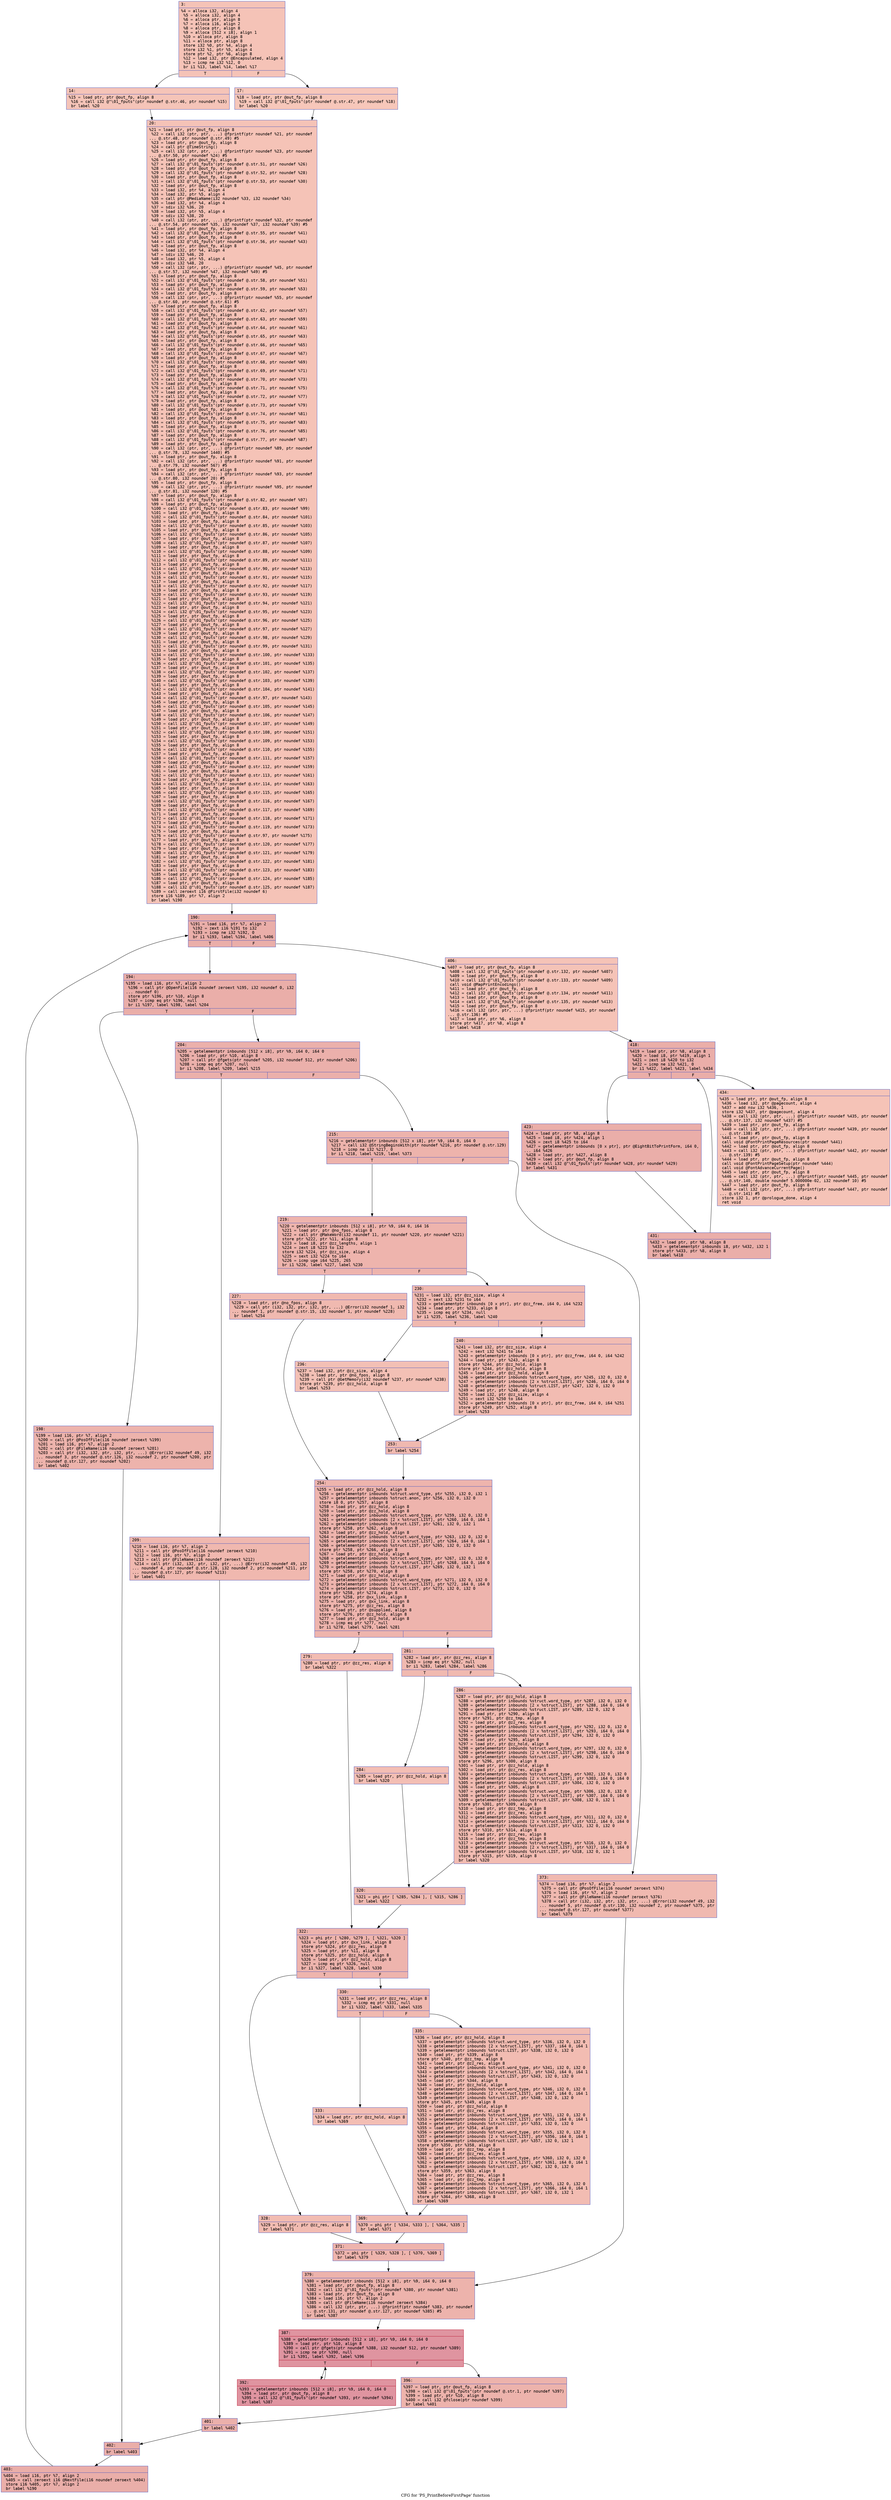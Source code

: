 digraph "CFG for 'PS_PrintBeforeFirstPage' function" {
	label="CFG for 'PS_PrintBeforeFirstPage' function";

	Node0x600002196800 [shape=record,color="#3d50c3ff", style=filled, fillcolor="#e8765c70" fontname="Courier",label="{3:\l|  %4 = alloca i32, align 4\l  %5 = alloca i32, align 4\l  %6 = alloca ptr, align 8\l  %7 = alloca i16, align 2\l  %8 = alloca ptr, align 8\l  %9 = alloca [512 x i8], align 1\l  %10 = alloca ptr, align 8\l  %11 = alloca ptr, align 8\l  store i32 %0, ptr %4, align 4\l  store i32 %1, ptr %5, align 4\l  store ptr %2, ptr %6, align 8\l  %12 = load i32, ptr @Encapsulated, align 4\l  %13 = icmp ne i32 %12, 0\l  br i1 %13, label %14, label %17\l|{<s0>T|<s1>F}}"];
	Node0x600002196800:s0 -> Node0x600002196850[tooltip="3 -> 14\nProbability 62.50%" ];
	Node0x600002196800:s1 -> Node0x6000021968a0[tooltip="3 -> 17\nProbability 37.50%" ];
	Node0x600002196850 [shape=record,color="#3d50c3ff", style=filled, fillcolor="#e97a5f70" fontname="Courier",label="{14:\l|  %15 = load ptr, ptr @out_fp, align 8\l  %16 = call i32 @\"\\01_fputs\"(ptr noundef @.str.46, ptr noundef %15)\l  br label %20\l}"];
	Node0x600002196850 -> Node0x6000021968f0[tooltip="14 -> 20\nProbability 100.00%" ];
	Node0x6000021968a0 [shape=record,color="#3d50c3ff", style=filled, fillcolor="#ec7f6370" fontname="Courier",label="{17:\l|  %18 = load ptr, ptr @out_fp, align 8\l  %19 = call i32 @\"\\01_fputs\"(ptr noundef @.str.47, ptr noundef %18)\l  br label %20\l}"];
	Node0x6000021968a0 -> Node0x6000021968f0[tooltip="17 -> 20\nProbability 100.00%" ];
	Node0x6000021968f0 [shape=record,color="#3d50c3ff", style=filled, fillcolor="#e8765c70" fontname="Courier",label="{20:\l|  %21 = load ptr, ptr @out_fp, align 8\l  %22 = call i32 (ptr, ptr, ...) @fprintf(ptr noundef %21, ptr noundef\l... @.str.48, ptr noundef @.str.49) #5\l  %23 = load ptr, ptr @out_fp, align 8\l  %24 = call ptr @TimeString()\l  %25 = call i32 (ptr, ptr, ...) @fprintf(ptr noundef %23, ptr noundef\l... @.str.50, ptr noundef %24) #5\l  %26 = load ptr, ptr @out_fp, align 8\l  %27 = call i32 @\"\\01_fputs\"(ptr noundef @.str.51, ptr noundef %26)\l  %28 = load ptr, ptr @out_fp, align 8\l  %29 = call i32 @\"\\01_fputs\"(ptr noundef @.str.52, ptr noundef %28)\l  %30 = load ptr, ptr @out_fp, align 8\l  %31 = call i32 @\"\\01_fputs\"(ptr noundef @.str.53, ptr noundef %30)\l  %32 = load ptr, ptr @out_fp, align 8\l  %33 = load i32, ptr %4, align 4\l  %34 = load i32, ptr %5, align 4\l  %35 = call ptr @MediaName(i32 noundef %33, i32 noundef %34)\l  %36 = load i32, ptr %4, align 4\l  %37 = sdiv i32 %36, 20\l  %38 = load i32, ptr %5, align 4\l  %39 = sdiv i32 %38, 20\l  %40 = call i32 (ptr, ptr, ...) @fprintf(ptr noundef %32, ptr noundef\l... @.str.54, ptr noundef %35, i32 noundef %37, i32 noundef %39) #5\l  %41 = load ptr, ptr @out_fp, align 8\l  %42 = call i32 @\"\\01_fputs\"(ptr noundef @.str.55, ptr noundef %41)\l  %43 = load ptr, ptr @out_fp, align 8\l  %44 = call i32 @\"\\01_fputs\"(ptr noundef @.str.56, ptr noundef %43)\l  %45 = load ptr, ptr @out_fp, align 8\l  %46 = load i32, ptr %4, align 4\l  %47 = sdiv i32 %46, 20\l  %48 = load i32, ptr %5, align 4\l  %49 = sdiv i32 %48, 20\l  %50 = call i32 (ptr, ptr, ...) @fprintf(ptr noundef %45, ptr noundef\l... @.str.57, i32 noundef %47, i32 noundef %49) #5\l  %51 = load ptr, ptr @out_fp, align 8\l  %52 = call i32 @\"\\01_fputs\"(ptr noundef @.str.58, ptr noundef %51)\l  %53 = load ptr, ptr @out_fp, align 8\l  %54 = call i32 @\"\\01_fputs\"(ptr noundef @.str.59, ptr noundef %53)\l  %55 = load ptr, ptr @out_fp, align 8\l  %56 = call i32 (ptr, ptr, ...) @fprintf(ptr noundef %55, ptr noundef\l... @.str.60, ptr noundef @.str.61) #5\l  %57 = load ptr, ptr @out_fp, align 8\l  %58 = call i32 @\"\\01_fputs\"(ptr noundef @.str.62, ptr noundef %57)\l  %59 = load ptr, ptr @out_fp, align 8\l  %60 = call i32 @\"\\01_fputs\"(ptr noundef @.str.63, ptr noundef %59)\l  %61 = load ptr, ptr @out_fp, align 8\l  %62 = call i32 @\"\\01_fputs\"(ptr noundef @.str.64, ptr noundef %61)\l  %63 = load ptr, ptr @out_fp, align 8\l  %64 = call i32 @\"\\01_fputs\"(ptr noundef @.str.65, ptr noundef %63)\l  %65 = load ptr, ptr @out_fp, align 8\l  %66 = call i32 @\"\\01_fputs\"(ptr noundef @.str.66, ptr noundef %65)\l  %67 = load ptr, ptr @out_fp, align 8\l  %68 = call i32 @\"\\01_fputs\"(ptr noundef @.str.67, ptr noundef %67)\l  %69 = load ptr, ptr @out_fp, align 8\l  %70 = call i32 @\"\\01_fputs\"(ptr noundef @.str.68, ptr noundef %69)\l  %71 = load ptr, ptr @out_fp, align 8\l  %72 = call i32 @\"\\01_fputs\"(ptr noundef @.str.69, ptr noundef %71)\l  %73 = load ptr, ptr @out_fp, align 8\l  %74 = call i32 @\"\\01_fputs\"(ptr noundef @.str.70, ptr noundef %73)\l  %75 = load ptr, ptr @out_fp, align 8\l  %76 = call i32 @\"\\01_fputs\"(ptr noundef @.str.71, ptr noundef %75)\l  %77 = load ptr, ptr @out_fp, align 8\l  %78 = call i32 @\"\\01_fputs\"(ptr noundef @.str.72, ptr noundef %77)\l  %79 = load ptr, ptr @out_fp, align 8\l  %80 = call i32 @\"\\01_fputs\"(ptr noundef @.str.73, ptr noundef %79)\l  %81 = load ptr, ptr @out_fp, align 8\l  %82 = call i32 @\"\\01_fputs\"(ptr noundef @.str.74, ptr noundef %81)\l  %83 = load ptr, ptr @out_fp, align 8\l  %84 = call i32 @\"\\01_fputs\"(ptr noundef @.str.75, ptr noundef %83)\l  %85 = load ptr, ptr @out_fp, align 8\l  %86 = call i32 @\"\\01_fputs\"(ptr noundef @.str.76, ptr noundef %85)\l  %87 = load ptr, ptr @out_fp, align 8\l  %88 = call i32 @\"\\01_fputs\"(ptr noundef @.str.77, ptr noundef %87)\l  %89 = load ptr, ptr @out_fp, align 8\l  %90 = call i32 (ptr, ptr, ...) @fprintf(ptr noundef %89, ptr noundef\l... @.str.78, i32 noundef 1440) #5\l  %91 = load ptr, ptr @out_fp, align 8\l  %92 = call i32 (ptr, ptr, ...) @fprintf(ptr noundef %91, ptr noundef\l... @.str.79, i32 noundef 567) #5\l  %93 = load ptr, ptr @out_fp, align 8\l  %94 = call i32 (ptr, ptr, ...) @fprintf(ptr noundef %93, ptr noundef\l... @.str.80, i32 noundef 20) #5\l  %95 = load ptr, ptr @out_fp, align 8\l  %96 = call i32 (ptr, ptr, ...) @fprintf(ptr noundef %95, ptr noundef\l... @.str.81, i32 noundef 120) #5\l  %97 = load ptr, ptr @out_fp, align 8\l  %98 = call i32 @\"\\01_fputs\"(ptr noundef @.str.82, ptr noundef %97)\l  %99 = load ptr, ptr @out_fp, align 8\l  %100 = call i32 @\"\\01_fputs\"(ptr noundef @.str.83, ptr noundef %99)\l  %101 = load ptr, ptr @out_fp, align 8\l  %102 = call i32 @\"\\01_fputs\"(ptr noundef @.str.84, ptr noundef %101)\l  %103 = load ptr, ptr @out_fp, align 8\l  %104 = call i32 @\"\\01_fputs\"(ptr noundef @.str.85, ptr noundef %103)\l  %105 = load ptr, ptr @out_fp, align 8\l  %106 = call i32 @\"\\01_fputs\"(ptr noundef @.str.86, ptr noundef %105)\l  %107 = load ptr, ptr @out_fp, align 8\l  %108 = call i32 @\"\\01_fputs\"(ptr noundef @.str.87, ptr noundef %107)\l  %109 = load ptr, ptr @out_fp, align 8\l  %110 = call i32 @\"\\01_fputs\"(ptr noundef @.str.88, ptr noundef %109)\l  %111 = load ptr, ptr @out_fp, align 8\l  %112 = call i32 @\"\\01_fputs\"(ptr noundef @.str.89, ptr noundef %111)\l  %113 = load ptr, ptr @out_fp, align 8\l  %114 = call i32 @\"\\01_fputs\"(ptr noundef @.str.90, ptr noundef %113)\l  %115 = load ptr, ptr @out_fp, align 8\l  %116 = call i32 @\"\\01_fputs\"(ptr noundef @.str.91, ptr noundef %115)\l  %117 = load ptr, ptr @out_fp, align 8\l  %118 = call i32 @\"\\01_fputs\"(ptr noundef @.str.92, ptr noundef %117)\l  %119 = load ptr, ptr @out_fp, align 8\l  %120 = call i32 @\"\\01_fputs\"(ptr noundef @.str.93, ptr noundef %119)\l  %121 = load ptr, ptr @out_fp, align 8\l  %122 = call i32 @\"\\01_fputs\"(ptr noundef @.str.94, ptr noundef %121)\l  %123 = load ptr, ptr @out_fp, align 8\l  %124 = call i32 @\"\\01_fputs\"(ptr noundef @.str.95, ptr noundef %123)\l  %125 = load ptr, ptr @out_fp, align 8\l  %126 = call i32 @\"\\01_fputs\"(ptr noundef @.str.96, ptr noundef %125)\l  %127 = load ptr, ptr @out_fp, align 8\l  %128 = call i32 @\"\\01_fputs\"(ptr noundef @.str.97, ptr noundef %127)\l  %129 = load ptr, ptr @out_fp, align 8\l  %130 = call i32 @\"\\01_fputs\"(ptr noundef @.str.98, ptr noundef %129)\l  %131 = load ptr, ptr @out_fp, align 8\l  %132 = call i32 @\"\\01_fputs\"(ptr noundef @.str.99, ptr noundef %131)\l  %133 = load ptr, ptr @out_fp, align 8\l  %134 = call i32 @\"\\01_fputs\"(ptr noundef @.str.100, ptr noundef %133)\l  %135 = load ptr, ptr @out_fp, align 8\l  %136 = call i32 @\"\\01_fputs\"(ptr noundef @.str.101, ptr noundef %135)\l  %137 = load ptr, ptr @out_fp, align 8\l  %138 = call i32 @\"\\01_fputs\"(ptr noundef @.str.102, ptr noundef %137)\l  %139 = load ptr, ptr @out_fp, align 8\l  %140 = call i32 @\"\\01_fputs\"(ptr noundef @.str.103, ptr noundef %139)\l  %141 = load ptr, ptr @out_fp, align 8\l  %142 = call i32 @\"\\01_fputs\"(ptr noundef @.str.104, ptr noundef %141)\l  %143 = load ptr, ptr @out_fp, align 8\l  %144 = call i32 @\"\\01_fputs\"(ptr noundef @.str.97, ptr noundef %143)\l  %145 = load ptr, ptr @out_fp, align 8\l  %146 = call i32 @\"\\01_fputs\"(ptr noundef @.str.105, ptr noundef %145)\l  %147 = load ptr, ptr @out_fp, align 8\l  %148 = call i32 @\"\\01_fputs\"(ptr noundef @.str.106, ptr noundef %147)\l  %149 = load ptr, ptr @out_fp, align 8\l  %150 = call i32 @\"\\01_fputs\"(ptr noundef @.str.107, ptr noundef %149)\l  %151 = load ptr, ptr @out_fp, align 8\l  %152 = call i32 @\"\\01_fputs\"(ptr noundef @.str.108, ptr noundef %151)\l  %153 = load ptr, ptr @out_fp, align 8\l  %154 = call i32 @\"\\01_fputs\"(ptr noundef @.str.109, ptr noundef %153)\l  %155 = load ptr, ptr @out_fp, align 8\l  %156 = call i32 @\"\\01_fputs\"(ptr noundef @.str.110, ptr noundef %155)\l  %157 = load ptr, ptr @out_fp, align 8\l  %158 = call i32 @\"\\01_fputs\"(ptr noundef @.str.111, ptr noundef %157)\l  %159 = load ptr, ptr @out_fp, align 8\l  %160 = call i32 @\"\\01_fputs\"(ptr noundef @.str.112, ptr noundef %159)\l  %161 = load ptr, ptr @out_fp, align 8\l  %162 = call i32 @\"\\01_fputs\"(ptr noundef @.str.113, ptr noundef %161)\l  %163 = load ptr, ptr @out_fp, align 8\l  %164 = call i32 @\"\\01_fputs\"(ptr noundef @.str.114, ptr noundef %163)\l  %165 = load ptr, ptr @out_fp, align 8\l  %166 = call i32 @\"\\01_fputs\"(ptr noundef @.str.115, ptr noundef %165)\l  %167 = load ptr, ptr @out_fp, align 8\l  %168 = call i32 @\"\\01_fputs\"(ptr noundef @.str.116, ptr noundef %167)\l  %169 = load ptr, ptr @out_fp, align 8\l  %170 = call i32 @\"\\01_fputs\"(ptr noundef @.str.117, ptr noundef %169)\l  %171 = load ptr, ptr @out_fp, align 8\l  %172 = call i32 @\"\\01_fputs\"(ptr noundef @.str.118, ptr noundef %171)\l  %173 = load ptr, ptr @out_fp, align 8\l  %174 = call i32 @\"\\01_fputs\"(ptr noundef @.str.119, ptr noundef %173)\l  %175 = load ptr, ptr @out_fp, align 8\l  %176 = call i32 @\"\\01_fputs\"(ptr noundef @.str.97, ptr noundef %175)\l  %177 = load ptr, ptr @out_fp, align 8\l  %178 = call i32 @\"\\01_fputs\"(ptr noundef @.str.120, ptr noundef %177)\l  %179 = load ptr, ptr @out_fp, align 8\l  %180 = call i32 @\"\\01_fputs\"(ptr noundef @.str.121, ptr noundef %179)\l  %181 = load ptr, ptr @out_fp, align 8\l  %182 = call i32 @\"\\01_fputs\"(ptr noundef @.str.122, ptr noundef %181)\l  %183 = load ptr, ptr @out_fp, align 8\l  %184 = call i32 @\"\\01_fputs\"(ptr noundef @.str.123, ptr noundef %183)\l  %185 = load ptr, ptr @out_fp, align 8\l  %186 = call i32 @\"\\01_fputs\"(ptr noundef @.str.124, ptr noundef %185)\l  %187 = load ptr, ptr @out_fp, align 8\l  %188 = call i32 @\"\\01_fputs\"(ptr noundef @.str.125, ptr noundef %187)\l  %189 = call zeroext i16 @FirstFile(i32 noundef 6)\l  store i16 %189, ptr %7, align 2\l  br label %190\l}"];
	Node0x6000021968f0 -> Node0x600002196940[tooltip="20 -> 190\nProbability 100.00%" ];
	Node0x600002196940 [shape=record,color="#3d50c3ff", style=filled, fillcolor="#d0473d70" fontname="Courier",label="{190:\l|  %191 = load i16, ptr %7, align 2\l  %192 = zext i16 %191 to i32\l  %193 = icmp ne i32 %192, 0\l  br i1 %193, label %194, label %406\l|{<s0>T|<s1>F}}"];
	Node0x600002196940:s0 -> Node0x600002196990[tooltip="190 -> 194\nProbability 96.88%" ];
	Node0x600002196940:s1 -> Node0x600002197390[tooltip="190 -> 406\nProbability 3.12%" ];
	Node0x600002196990 [shape=record,color="#3d50c3ff", style=filled, fillcolor="#d0473d70" fontname="Courier",label="{194:\l|  %195 = load i16, ptr %7, align 2\l  %196 = call ptr @OpenFile(i16 noundef zeroext %195, i32 noundef 0, i32\l... noundef 0)\l  store ptr %196, ptr %10, align 8\l  %197 = icmp eq ptr %196, null\l  br i1 %197, label %198, label %204\l|{<s0>T|<s1>F}}"];
	Node0x600002196990:s0 -> Node0x6000021969e0[tooltip="194 -> 198\nProbability 37.50%" ];
	Node0x600002196990:s1 -> Node0x600002196a30[tooltip="194 -> 204\nProbability 62.50%" ];
	Node0x6000021969e0 [shape=record,color="#3d50c3ff", style=filled, fillcolor="#d6524470" fontname="Courier",label="{198:\l|  %199 = load i16, ptr %7, align 2\l  %200 = call ptr @PosOfFile(i16 noundef zeroext %199)\l  %201 = load i16, ptr %7, align 2\l  %202 = call ptr @FileName(i16 noundef zeroext %201)\l  %203 = call ptr (i32, i32, ptr, i32, ptr, ...) @Error(i32 noundef 49, i32\l... noundef 3, ptr noundef @.str.126, i32 noundef 2, ptr noundef %200, ptr\l... noundef @.str.127, ptr noundef %202)\l  br label %402\l}"];
	Node0x6000021969e0 -> Node0x6000021972f0[tooltip="198 -> 402\nProbability 100.00%" ];
	Node0x600002196a30 [shape=record,color="#3d50c3ff", style=filled, fillcolor="#d24b4070" fontname="Courier",label="{204:\l|  %205 = getelementptr inbounds [512 x i8], ptr %9, i64 0, i64 0\l  %206 = load ptr, ptr %10, align 8\l  %207 = call ptr @fgets(ptr noundef %205, i32 noundef 512, ptr noundef %206)\l  %208 = icmp eq ptr %207, null\l  br i1 %208, label %209, label %215\l|{<s0>T|<s1>F}}"];
	Node0x600002196a30:s0 -> Node0x600002196a80[tooltip="204 -> 209\nProbability 37.50%" ];
	Node0x600002196a30:s1 -> Node0x600002196ad0[tooltip="204 -> 215\nProbability 62.50%" ];
	Node0x600002196a80 [shape=record,color="#3d50c3ff", style=filled, fillcolor="#dc5d4a70" fontname="Courier",label="{209:\l|  %210 = load i16, ptr %7, align 2\l  %211 = call ptr @PosOfFile(i16 noundef zeroext %210)\l  %212 = load i16, ptr %7, align 2\l  %213 = call ptr @FileName(i16 noundef zeroext %212)\l  %214 = call ptr (i32, i32, ptr, i32, ptr, ...) @Error(i32 noundef 49, i32\l... noundef 4, ptr noundef @.str.128, i32 noundef 2, ptr noundef %211, ptr\l... noundef @.str.127, ptr noundef %213)\l  br label %401\l}"];
	Node0x600002196a80 -> Node0x6000021972a0[tooltip="209 -> 401\nProbability 100.00%" ];
	Node0x600002196ad0 [shape=record,color="#3d50c3ff", style=filled, fillcolor="#d6524470" fontname="Courier",label="{215:\l|  %216 = getelementptr inbounds [512 x i8], ptr %9, i64 0, i64 0\l  %217 = call i32 @StringBeginsWith(ptr noundef %216, ptr noundef @.str.129)\l  %218 = icmp ne i32 %217, 0\l  br i1 %218, label %219, label %373\l|{<s0>T|<s1>F}}"];
	Node0x600002196ad0:s0 -> Node0x600002196b20[tooltip="215 -> 219\nProbability 62.50%" ];
	Node0x600002196ad0:s1 -> Node0x600002197110[tooltip="215 -> 373\nProbability 37.50%" ];
	Node0x600002196b20 [shape=record,color="#3d50c3ff", style=filled, fillcolor="#d8564670" fontname="Courier",label="{219:\l|  %220 = getelementptr inbounds [512 x i8], ptr %9, i64 0, i64 16\l  %221 = load ptr, ptr @no_fpos, align 8\l  %222 = call ptr @MakeWord(i32 noundef 11, ptr noundef %220, ptr noundef %221)\l  store ptr %222, ptr %11, align 8\l  %223 = load i8, ptr @zz_lengths, align 1\l  %224 = zext i8 %223 to i32\l  store i32 %224, ptr @zz_size, align 4\l  %225 = sext i32 %224 to i64\l  %226 = icmp uge i64 %225, 265\l  br i1 %226, label %227, label %230\l|{<s0>T|<s1>F}}"];
	Node0x600002196b20:s0 -> Node0x600002196b70[tooltip="219 -> 227\nProbability 50.00%" ];
	Node0x600002196b20:s1 -> Node0x600002196bc0[tooltip="219 -> 230\nProbability 50.00%" ];
	Node0x600002196b70 [shape=record,color="#3d50c3ff", style=filled, fillcolor="#de614d70" fontname="Courier",label="{227:\l|  %228 = load ptr, ptr @no_fpos, align 8\l  %229 = call ptr (i32, i32, ptr, i32, ptr, ...) @Error(i32 noundef 1, i32\l... noundef 1, ptr noundef @.str.15, i32 noundef 1, ptr noundef %228)\l  br label %254\l}"];
	Node0x600002196b70 -> Node0x600002196d00[tooltip="227 -> 254\nProbability 100.00%" ];
	Node0x600002196bc0 [shape=record,color="#3d50c3ff", style=filled, fillcolor="#de614d70" fontname="Courier",label="{230:\l|  %231 = load i32, ptr @zz_size, align 4\l  %232 = sext i32 %231 to i64\l  %233 = getelementptr inbounds [0 x ptr], ptr @zz_free, i64 0, i64 %232\l  %234 = load ptr, ptr %233, align 8\l  %235 = icmp eq ptr %234, null\l  br i1 %235, label %236, label %240\l|{<s0>T|<s1>F}}"];
	Node0x600002196bc0:s0 -> Node0x600002196c10[tooltip="230 -> 236\nProbability 37.50%" ];
	Node0x600002196bc0:s1 -> Node0x600002196c60[tooltip="230 -> 240\nProbability 62.50%" ];
	Node0x600002196c10 [shape=record,color="#3d50c3ff", style=filled, fillcolor="#e5705870" fontname="Courier",label="{236:\l|  %237 = load i32, ptr @zz_size, align 4\l  %238 = load ptr, ptr @no_fpos, align 8\l  %239 = call ptr @GetMemory(i32 noundef %237, ptr noundef %238)\l  store ptr %239, ptr @zz_hold, align 8\l  br label %253\l}"];
	Node0x600002196c10 -> Node0x600002196cb0[tooltip="236 -> 253\nProbability 100.00%" ];
	Node0x600002196c60 [shape=record,color="#3d50c3ff", style=filled, fillcolor="#e1675170" fontname="Courier",label="{240:\l|  %241 = load i32, ptr @zz_size, align 4\l  %242 = sext i32 %241 to i64\l  %243 = getelementptr inbounds [0 x ptr], ptr @zz_free, i64 0, i64 %242\l  %244 = load ptr, ptr %243, align 8\l  store ptr %244, ptr @zz_hold, align 8\l  store ptr %244, ptr @zz_hold, align 8\l  %245 = load ptr, ptr @zz_hold, align 8\l  %246 = getelementptr inbounds %struct.word_type, ptr %245, i32 0, i32 0\l  %247 = getelementptr inbounds [2 x %struct.LIST], ptr %246, i64 0, i64 0\l  %248 = getelementptr inbounds %struct.LIST, ptr %247, i32 0, i32 0\l  %249 = load ptr, ptr %248, align 8\l  %250 = load i32, ptr @zz_size, align 4\l  %251 = sext i32 %250 to i64\l  %252 = getelementptr inbounds [0 x ptr], ptr @zz_free, i64 0, i64 %251\l  store ptr %249, ptr %252, align 8\l  br label %253\l}"];
	Node0x600002196c60 -> Node0x600002196cb0[tooltip="240 -> 253\nProbability 100.00%" ];
	Node0x600002196cb0 [shape=record,color="#3d50c3ff", style=filled, fillcolor="#de614d70" fontname="Courier",label="{253:\l|  br label %254\l}"];
	Node0x600002196cb0 -> Node0x600002196d00[tooltip="253 -> 254\nProbability 100.00%" ];
	Node0x600002196d00 [shape=record,color="#3d50c3ff", style=filled, fillcolor="#d8564670" fontname="Courier",label="{254:\l|  %255 = load ptr, ptr @zz_hold, align 8\l  %256 = getelementptr inbounds %struct.word_type, ptr %255, i32 0, i32 1\l  %257 = getelementptr inbounds %struct.anon, ptr %256, i32 0, i32 0\l  store i8 0, ptr %257, align 8\l  %258 = load ptr, ptr @zz_hold, align 8\l  %259 = load ptr, ptr @zz_hold, align 8\l  %260 = getelementptr inbounds %struct.word_type, ptr %259, i32 0, i32 0\l  %261 = getelementptr inbounds [2 x %struct.LIST], ptr %260, i64 0, i64 1\l  %262 = getelementptr inbounds %struct.LIST, ptr %261, i32 0, i32 1\l  store ptr %258, ptr %262, align 8\l  %263 = load ptr, ptr @zz_hold, align 8\l  %264 = getelementptr inbounds %struct.word_type, ptr %263, i32 0, i32 0\l  %265 = getelementptr inbounds [2 x %struct.LIST], ptr %264, i64 0, i64 1\l  %266 = getelementptr inbounds %struct.LIST, ptr %265, i32 0, i32 0\l  store ptr %258, ptr %266, align 8\l  %267 = load ptr, ptr @zz_hold, align 8\l  %268 = getelementptr inbounds %struct.word_type, ptr %267, i32 0, i32 0\l  %269 = getelementptr inbounds [2 x %struct.LIST], ptr %268, i64 0, i64 0\l  %270 = getelementptr inbounds %struct.LIST, ptr %269, i32 0, i32 1\l  store ptr %258, ptr %270, align 8\l  %271 = load ptr, ptr @zz_hold, align 8\l  %272 = getelementptr inbounds %struct.word_type, ptr %271, i32 0, i32 0\l  %273 = getelementptr inbounds [2 x %struct.LIST], ptr %272, i64 0, i64 0\l  %274 = getelementptr inbounds %struct.LIST, ptr %273, i32 0, i32 0\l  store ptr %258, ptr %274, align 8\l  store ptr %258, ptr @xx_link, align 8\l  %275 = load ptr, ptr @xx_link, align 8\l  store ptr %275, ptr @zz_res, align 8\l  %276 = load ptr, ptr @supplied, align 8\l  store ptr %276, ptr @zz_hold, align 8\l  %277 = load ptr, ptr @zz_hold, align 8\l  %278 = icmp eq ptr %277, null\l  br i1 %278, label %279, label %281\l|{<s0>T|<s1>F}}"];
	Node0x600002196d00:s0 -> Node0x600002196d50[tooltip="254 -> 279\nProbability 37.50%" ];
	Node0x600002196d00:s1 -> Node0x600002196da0[tooltip="254 -> 281\nProbability 62.50%" ];
	Node0x600002196d50 [shape=record,color="#3d50c3ff", style=filled, fillcolor="#e1675170" fontname="Courier",label="{279:\l|  %280 = load ptr, ptr @zz_res, align 8\l  br label %322\l}"];
	Node0x600002196d50 -> Node0x600002196ee0[tooltip="279 -> 322\nProbability 100.00%" ];
	Node0x600002196da0 [shape=record,color="#3d50c3ff", style=filled, fillcolor="#de614d70" fontname="Courier",label="{281:\l|  %282 = load ptr, ptr @zz_res, align 8\l  %283 = icmp eq ptr %282, null\l  br i1 %283, label %284, label %286\l|{<s0>T|<s1>F}}"];
	Node0x600002196da0:s0 -> Node0x600002196df0[tooltip="281 -> 284\nProbability 37.50%" ];
	Node0x600002196da0:s1 -> Node0x600002196e40[tooltip="281 -> 286\nProbability 62.50%" ];
	Node0x600002196df0 [shape=record,color="#3d50c3ff", style=filled, fillcolor="#e36c5570" fontname="Courier",label="{284:\l|  %285 = load ptr, ptr @zz_hold, align 8\l  br label %320\l}"];
	Node0x600002196df0 -> Node0x600002196e90[tooltip="284 -> 320\nProbability 100.00%" ];
	Node0x600002196e40 [shape=record,color="#3d50c3ff", style=filled, fillcolor="#e1675170" fontname="Courier",label="{286:\l|  %287 = load ptr, ptr @zz_hold, align 8\l  %288 = getelementptr inbounds %struct.word_type, ptr %287, i32 0, i32 0\l  %289 = getelementptr inbounds [2 x %struct.LIST], ptr %288, i64 0, i64 0\l  %290 = getelementptr inbounds %struct.LIST, ptr %289, i32 0, i32 0\l  %291 = load ptr, ptr %290, align 8\l  store ptr %291, ptr @zz_tmp, align 8\l  %292 = load ptr, ptr @zz_res, align 8\l  %293 = getelementptr inbounds %struct.word_type, ptr %292, i32 0, i32 0\l  %294 = getelementptr inbounds [2 x %struct.LIST], ptr %293, i64 0, i64 0\l  %295 = getelementptr inbounds %struct.LIST, ptr %294, i32 0, i32 0\l  %296 = load ptr, ptr %295, align 8\l  %297 = load ptr, ptr @zz_hold, align 8\l  %298 = getelementptr inbounds %struct.word_type, ptr %297, i32 0, i32 0\l  %299 = getelementptr inbounds [2 x %struct.LIST], ptr %298, i64 0, i64 0\l  %300 = getelementptr inbounds %struct.LIST, ptr %299, i32 0, i32 0\l  store ptr %296, ptr %300, align 8\l  %301 = load ptr, ptr @zz_hold, align 8\l  %302 = load ptr, ptr @zz_res, align 8\l  %303 = getelementptr inbounds %struct.word_type, ptr %302, i32 0, i32 0\l  %304 = getelementptr inbounds [2 x %struct.LIST], ptr %303, i64 0, i64 0\l  %305 = getelementptr inbounds %struct.LIST, ptr %304, i32 0, i32 0\l  %306 = load ptr, ptr %305, align 8\l  %307 = getelementptr inbounds %struct.word_type, ptr %306, i32 0, i32 0\l  %308 = getelementptr inbounds [2 x %struct.LIST], ptr %307, i64 0, i64 0\l  %309 = getelementptr inbounds %struct.LIST, ptr %308, i32 0, i32 1\l  store ptr %301, ptr %309, align 8\l  %310 = load ptr, ptr @zz_tmp, align 8\l  %311 = load ptr, ptr @zz_res, align 8\l  %312 = getelementptr inbounds %struct.word_type, ptr %311, i32 0, i32 0\l  %313 = getelementptr inbounds [2 x %struct.LIST], ptr %312, i64 0, i64 0\l  %314 = getelementptr inbounds %struct.LIST, ptr %313, i32 0, i32 0\l  store ptr %310, ptr %314, align 8\l  %315 = load ptr, ptr @zz_res, align 8\l  %316 = load ptr, ptr @zz_tmp, align 8\l  %317 = getelementptr inbounds %struct.word_type, ptr %316, i32 0, i32 0\l  %318 = getelementptr inbounds [2 x %struct.LIST], ptr %317, i64 0, i64 0\l  %319 = getelementptr inbounds %struct.LIST, ptr %318, i32 0, i32 1\l  store ptr %315, ptr %319, align 8\l  br label %320\l}"];
	Node0x600002196e40 -> Node0x600002196e90[tooltip="286 -> 320\nProbability 100.00%" ];
	Node0x600002196e90 [shape=record,color="#3d50c3ff", style=filled, fillcolor="#de614d70" fontname="Courier",label="{320:\l|  %321 = phi ptr [ %285, %284 ], [ %315, %286 ]\l  br label %322\l}"];
	Node0x600002196e90 -> Node0x600002196ee0[tooltip="320 -> 322\nProbability 100.00%" ];
	Node0x600002196ee0 [shape=record,color="#3d50c3ff", style=filled, fillcolor="#d8564670" fontname="Courier",label="{322:\l|  %323 = phi ptr [ %280, %279 ], [ %321, %320 ]\l  %324 = load ptr, ptr @xx_link, align 8\l  store ptr %324, ptr @zz_res, align 8\l  %325 = load ptr, ptr %11, align 8\l  store ptr %325, ptr @zz_hold, align 8\l  %326 = load ptr, ptr @zz_hold, align 8\l  %327 = icmp eq ptr %326, null\l  br i1 %327, label %328, label %330\l|{<s0>T|<s1>F}}"];
	Node0x600002196ee0:s0 -> Node0x600002196f30[tooltip="322 -> 328\nProbability 37.50%" ];
	Node0x600002196ee0:s1 -> Node0x600002196f80[tooltip="322 -> 330\nProbability 62.50%" ];
	Node0x600002196f30 [shape=record,color="#3d50c3ff", style=filled, fillcolor="#e1675170" fontname="Courier",label="{328:\l|  %329 = load ptr, ptr @zz_res, align 8\l  br label %371\l}"];
	Node0x600002196f30 -> Node0x6000021970c0[tooltip="328 -> 371\nProbability 100.00%" ];
	Node0x600002196f80 [shape=record,color="#3d50c3ff", style=filled, fillcolor="#de614d70" fontname="Courier",label="{330:\l|  %331 = load ptr, ptr @zz_res, align 8\l  %332 = icmp eq ptr %331, null\l  br i1 %332, label %333, label %335\l|{<s0>T|<s1>F}}"];
	Node0x600002196f80:s0 -> Node0x600002196fd0[tooltip="330 -> 333\nProbability 37.50%" ];
	Node0x600002196f80:s1 -> Node0x600002197020[tooltip="330 -> 335\nProbability 62.50%" ];
	Node0x600002196fd0 [shape=record,color="#3d50c3ff", style=filled, fillcolor="#e36c5570" fontname="Courier",label="{333:\l|  %334 = load ptr, ptr @zz_hold, align 8\l  br label %369\l}"];
	Node0x600002196fd0 -> Node0x600002197070[tooltip="333 -> 369\nProbability 100.00%" ];
	Node0x600002197020 [shape=record,color="#3d50c3ff", style=filled, fillcolor="#e1675170" fontname="Courier",label="{335:\l|  %336 = load ptr, ptr @zz_hold, align 8\l  %337 = getelementptr inbounds %struct.word_type, ptr %336, i32 0, i32 0\l  %338 = getelementptr inbounds [2 x %struct.LIST], ptr %337, i64 0, i64 1\l  %339 = getelementptr inbounds %struct.LIST, ptr %338, i32 0, i32 0\l  %340 = load ptr, ptr %339, align 8\l  store ptr %340, ptr @zz_tmp, align 8\l  %341 = load ptr, ptr @zz_res, align 8\l  %342 = getelementptr inbounds %struct.word_type, ptr %341, i32 0, i32 0\l  %343 = getelementptr inbounds [2 x %struct.LIST], ptr %342, i64 0, i64 1\l  %344 = getelementptr inbounds %struct.LIST, ptr %343, i32 0, i32 0\l  %345 = load ptr, ptr %344, align 8\l  %346 = load ptr, ptr @zz_hold, align 8\l  %347 = getelementptr inbounds %struct.word_type, ptr %346, i32 0, i32 0\l  %348 = getelementptr inbounds [2 x %struct.LIST], ptr %347, i64 0, i64 1\l  %349 = getelementptr inbounds %struct.LIST, ptr %348, i32 0, i32 0\l  store ptr %345, ptr %349, align 8\l  %350 = load ptr, ptr @zz_hold, align 8\l  %351 = load ptr, ptr @zz_res, align 8\l  %352 = getelementptr inbounds %struct.word_type, ptr %351, i32 0, i32 0\l  %353 = getelementptr inbounds [2 x %struct.LIST], ptr %352, i64 0, i64 1\l  %354 = getelementptr inbounds %struct.LIST, ptr %353, i32 0, i32 0\l  %355 = load ptr, ptr %354, align 8\l  %356 = getelementptr inbounds %struct.word_type, ptr %355, i32 0, i32 0\l  %357 = getelementptr inbounds [2 x %struct.LIST], ptr %356, i64 0, i64 1\l  %358 = getelementptr inbounds %struct.LIST, ptr %357, i32 0, i32 1\l  store ptr %350, ptr %358, align 8\l  %359 = load ptr, ptr @zz_tmp, align 8\l  %360 = load ptr, ptr @zz_res, align 8\l  %361 = getelementptr inbounds %struct.word_type, ptr %360, i32 0, i32 0\l  %362 = getelementptr inbounds [2 x %struct.LIST], ptr %361, i64 0, i64 1\l  %363 = getelementptr inbounds %struct.LIST, ptr %362, i32 0, i32 0\l  store ptr %359, ptr %363, align 8\l  %364 = load ptr, ptr @zz_res, align 8\l  %365 = load ptr, ptr @zz_tmp, align 8\l  %366 = getelementptr inbounds %struct.word_type, ptr %365, i32 0, i32 0\l  %367 = getelementptr inbounds [2 x %struct.LIST], ptr %366, i64 0, i64 1\l  %368 = getelementptr inbounds %struct.LIST, ptr %367, i32 0, i32 1\l  store ptr %364, ptr %368, align 8\l  br label %369\l}"];
	Node0x600002197020 -> Node0x600002197070[tooltip="335 -> 369\nProbability 100.00%" ];
	Node0x600002197070 [shape=record,color="#3d50c3ff", style=filled, fillcolor="#de614d70" fontname="Courier",label="{369:\l|  %370 = phi ptr [ %334, %333 ], [ %364, %335 ]\l  br label %371\l}"];
	Node0x600002197070 -> Node0x6000021970c0[tooltip="369 -> 371\nProbability 100.00%" ];
	Node0x6000021970c0 [shape=record,color="#3d50c3ff", style=filled, fillcolor="#d8564670" fontname="Courier",label="{371:\l|  %372 = phi ptr [ %329, %328 ], [ %370, %369 ]\l  br label %379\l}"];
	Node0x6000021970c0 -> Node0x600002197160[tooltip="371 -> 379\nProbability 100.00%" ];
	Node0x600002197110 [shape=record,color="#3d50c3ff", style=filled, fillcolor="#de614d70" fontname="Courier",label="{373:\l|  %374 = load i16, ptr %7, align 2\l  %375 = call ptr @PosOfFile(i16 noundef zeroext %374)\l  %376 = load i16, ptr %7, align 2\l  %377 = call ptr @FileName(i16 noundef zeroext %376)\l  %378 = call ptr (i32, i32, ptr, i32, ptr, ...) @Error(i32 noundef 49, i32\l... noundef 5, ptr noundef @.str.130, i32 noundef 2, ptr noundef %375, ptr\l... noundef @.str.127, ptr noundef %377)\l  br label %379\l}"];
	Node0x600002197110 -> Node0x600002197160[tooltip="373 -> 379\nProbability 100.00%" ];
	Node0x600002197160 [shape=record,color="#3d50c3ff", style=filled, fillcolor="#d6524470" fontname="Courier",label="{379:\l|  %380 = getelementptr inbounds [512 x i8], ptr %9, i64 0, i64 0\l  %381 = load ptr, ptr @out_fp, align 8\l  %382 = call i32 @\"\\01_fputs\"(ptr noundef %380, ptr noundef %381)\l  %383 = load ptr, ptr @out_fp, align 8\l  %384 = load i16, ptr %7, align 2\l  %385 = call ptr @FileName(i16 noundef zeroext %384)\l  %386 = call i32 (ptr, ptr, ...) @fprintf(ptr noundef %383, ptr noundef\l... @.str.131, ptr noundef @.str.127, ptr noundef %385) #5\l  br label %387\l}"];
	Node0x600002197160 -> Node0x6000021971b0[tooltip="379 -> 387\nProbability 100.00%" ];
	Node0x6000021971b0 [shape=record,color="#b70d28ff", style=filled, fillcolor="#b70d2870" fontname="Courier",label="{387:\l|  %388 = getelementptr inbounds [512 x i8], ptr %9, i64 0, i64 0\l  %389 = load ptr, ptr %10, align 8\l  %390 = call ptr @fgets(ptr noundef %388, i32 noundef 512, ptr noundef %389)\l  %391 = icmp ne ptr %390, null\l  br i1 %391, label %392, label %396\l|{<s0>T|<s1>F}}"];
	Node0x6000021971b0:s0 -> Node0x600002197200[tooltip="387 -> 392\nProbability 96.88%" ];
	Node0x6000021971b0:s1 -> Node0x600002197250[tooltip="387 -> 396\nProbability 3.12%" ];
	Node0x600002197200 [shape=record,color="#b70d28ff", style=filled, fillcolor="#b70d2870" fontname="Courier",label="{392:\l|  %393 = getelementptr inbounds [512 x i8], ptr %9, i64 0, i64 0\l  %394 = load ptr, ptr @out_fp, align 8\l  %395 = call i32 @\"\\01_fputs\"(ptr noundef %393, ptr noundef %394)\l  br label %387\l}"];
	Node0x600002197200 -> Node0x6000021971b0[tooltip="392 -> 387\nProbability 100.00%" ];
	Node0x600002197250 [shape=record,color="#3d50c3ff", style=filled, fillcolor="#d6524470" fontname="Courier",label="{396:\l|  %397 = load ptr, ptr @out_fp, align 8\l  %398 = call i32 @\"\\01_fputs\"(ptr noundef @.str.1, ptr noundef %397)\l  %399 = load ptr, ptr %10, align 8\l  %400 = call i32 @fclose(ptr noundef %399)\l  br label %401\l}"];
	Node0x600002197250 -> Node0x6000021972a0[tooltip="396 -> 401\nProbability 100.00%" ];
	Node0x6000021972a0 [shape=record,color="#3d50c3ff", style=filled, fillcolor="#d24b4070" fontname="Courier",label="{401:\l|  br label %402\l}"];
	Node0x6000021972a0 -> Node0x6000021972f0[tooltip="401 -> 402\nProbability 100.00%" ];
	Node0x6000021972f0 [shape=record,color="#3d50c3ff", style=filled, fillcolor="#d0473d70" fontname="Courier",label="{402:\l|  br label %403\l}"];
	Node0x6000021972f0 -> Node0x600002197340[tooltip="402 -> 403\nProbability 100.00%" ];
	Node0x600002197340 [shape=record,color="#3d50c3ff", style=filled, fillcolor="#d0473d70" fontname="Courier",label="{403:\l|  %404 = load i16, ptr %7, align 2\l  %405 = call zeroext i16 @NextFile(i16 noundef zeroext %404)\l  store i16 %405, ptr %7, align 2\l  br label %190\l}"];
	Node0x600002197340 -> Node0x600002196940[tooltip="403 -> 190\nProbability 100.00%" ];
	Node0x600002197390 [shape=record,color="#3d50c3ff", style=filled, fillcolor="#e8765c70" fontname="Courier",label="{406:\l|  %407 = load ptr, ptr @out_fp, align 8\l  %408 = call i32 @\"\\01_fputs\"(ptr noundef @.str.132, ptr noundef %407)\l  %409 = load ptr, ptr @out_fp, align 8\l  %410 = call i32 @\"\\01_fputs\"(ptr noundef @.str.133, ptr noundef %409)\l  call void @MapPrintEncodings()\l  %411 = load ptr, ptr @out_fp, align 8\l  %412 = call i32 @\"\\01_fputs\"(ptr noundef @.str.134, ptr noundef %411)\l  %413 = load ptr, ptr @out_fp, align 8\l  %414 = call i32 @\"\\01_fputs\"(ptr noundef @.str.135, ptr noundef %413)\l  %415 = load ptr, ptr @out_fp, align 8\l  %416 = call i32 (ptr, ptr, ...) @fprintf(ptr noundef %415, ptr noundef\l... @.str.136) #5\l  %417 = load ptr, ptr %6, align 8\l  store ptr %417, ptr %8, align 8\l  br label %418\l}"];
	Node0x600002197390 -> Node0x6000021973e0[tooltip="406 -> 418\nProbability 100.00%" ];
	Node0x6000021973e0 [shape=record,color="#3d50c3ff", style=filled, fillcolor="#d0473d70" fontname="Courier",label="{418:\l|  %419 = load ptr, ptr %8, align 8\l  %420 = load i8, ptr %419, align 1\l  %421 = zext i8 %420 to i32\l  %422 = icmp ne i32 %421, 0\l  br i1 %422, label %423, label %434\l|{<s0>T|<s1>F}}"];
	Node0x6000021973e0:s0 -> Node0x600002197430[tooltip="418 -> 423\nProbability 96.88%" ];
	Node0x6000021973e0:s1 -> Node0x6000021974d0[tooltip="418 -> 434\nProbability 3.12%" ];
	Node0x600002197430 [shape=record,color="#3d50c3ff", style=filled, fillcolor="#d0473d70" fontname="Courier",label="{423:\l|  %424 = load ptr, ptr %8, align 8\l  %425 = load i8, ptr %424, align 1\l  %426 = zext i8 %425 to i64\l  %427 = getelementptr inbounds [0 x ptr], ptr @EightBitToPrintForm, i64 0,\l... i64 %426\l  %428 = load ptr, ptr %427, align 8\l  %429 = load ptr, ptr @out_fp, align 8\l  %430 = call i32 @\"\\01_fputs\"(ptr noundef %428, ptr noundef %429)\l  br label %431\l}"];
	Node0x600002197430 -> Node0x600002197480[tooltip="423 -> 431\nProbability 100.00%" ];
	Node0x600002197480 [shape=record,color="#3d50c3ff", style=filled, fillcolor="#d0473d70" fontname="Courier",label="{431:\l|  %432 = load ptr, ptr %8, align 8\l  %433 = getelementptr inbounds i8, ptr %432, i32 1\l  store ptr %433, ptr %8, align 8\l  br label %418\l}"];
	Node0x600002197480 -> Node0x6000021973e0[tooltip="431 -> 418\nProbability 100.00%" ];
	Node0x6000021974d0 [shape=record,color="#3d50c3ff", style=filled, fillcolor="#e8765c70" fontname="Courier",label="{434:\l|  %435 = load ptr, ptr @out_fp, align 8\l  %436 = load i32, ptr @pagecount, align 4\l  %437 = add nsw i32 %436, 1\l  store i32 %437, ptr @pagecount, align 4\l  %438 = call i32 (ptr, ptr, ...) @fprintf(ptr noundef %435, ptr noundef\l... @.str.137, i32 noundef %437) #5\l  %439 = load ptr, ptr @out_fp, align 8\l  %440 = call i32 (ptr, ptr, ...) @fprintf(ptr noundef %439, ptr noundef\l... @.str.138) #5\l  %441 = load ptr, ptr @out_fp, align 8\l  call void @FontPrintPageResources(ptr noundef %441)\l  %442 = load ptr, ptr @out_fp, align 8\l  %443 = call i32 (ptr, ptr, ...) @fprintf(ptr noundef %442, ptr noundef\l... @.str.139) #5\l  %444 = load ptr, ptr @out_fp, align 8\l  call void @FontPrintPageSetup(ptr noundef %444)\l  call void @FontAdvanceCurrentPage()\l  %445 = load ptr, ptr @out_fp, align 8\l  %446 = call i32 (ptr, ptr, ...) @fprintf(ptr noundef %445, ptr noundef\l... @.str.140, double noundef 5.000000e-02, i32 noundef 10) #5\l  %447 = load ptr, ptr @out_fp, align 8\l  %448 = call i32 (ptr, ptr, ...) @fprintf(ptr noundef %447, ptr noundef\l... @.str.141) #5\l  store i32 1, ptr @prologue_done, align 4\l  ret void\l}"];
}
